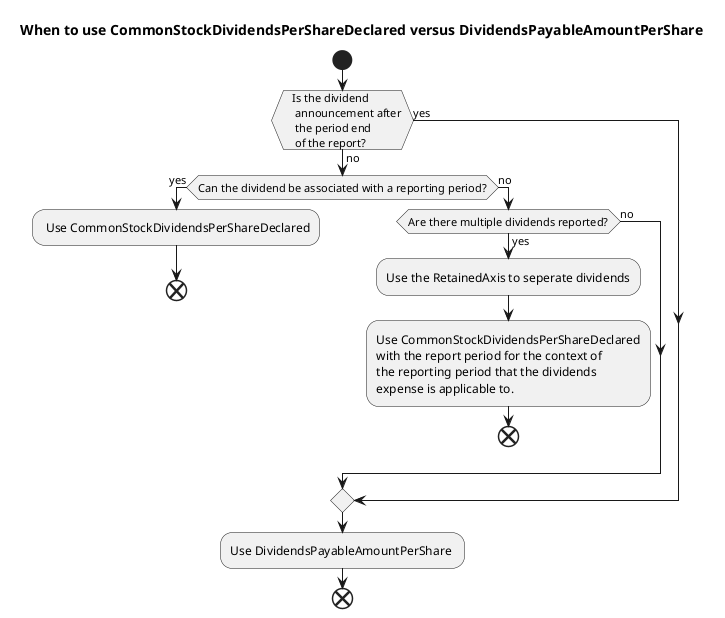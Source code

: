 @startuml dividends_Per_Share
title "When to use CommonStockDividendsPerShareDeclared versus DividendsPayableAmountPerShare"
!pragma useVerticalIf on
start

 
 if (   Is the dividend 
    announcement after
    the period end
    of the report?) then (no)
    if (Can the dividend be associated with a reporting period?) then (yes)
       : Use CommonStockDividendsPerShareDeclared;
       end                     
    else (no)
        
    if (Are there multiple dividends reported?) then (yes)
        :Use the RetainedAxis to seperate dividends;
        :Use CommonStockDividendsPerShareDeclared 
        with the report period for the context of
        the reporting period that the dividends
        expense is applicable to.;
        end 
    else (no)
    endif
                        
    endif

     
 else (yes)
    endif 

                :Use DividendsPayableAmountPerShare ;
               
                
                

            
    
end

@enduml